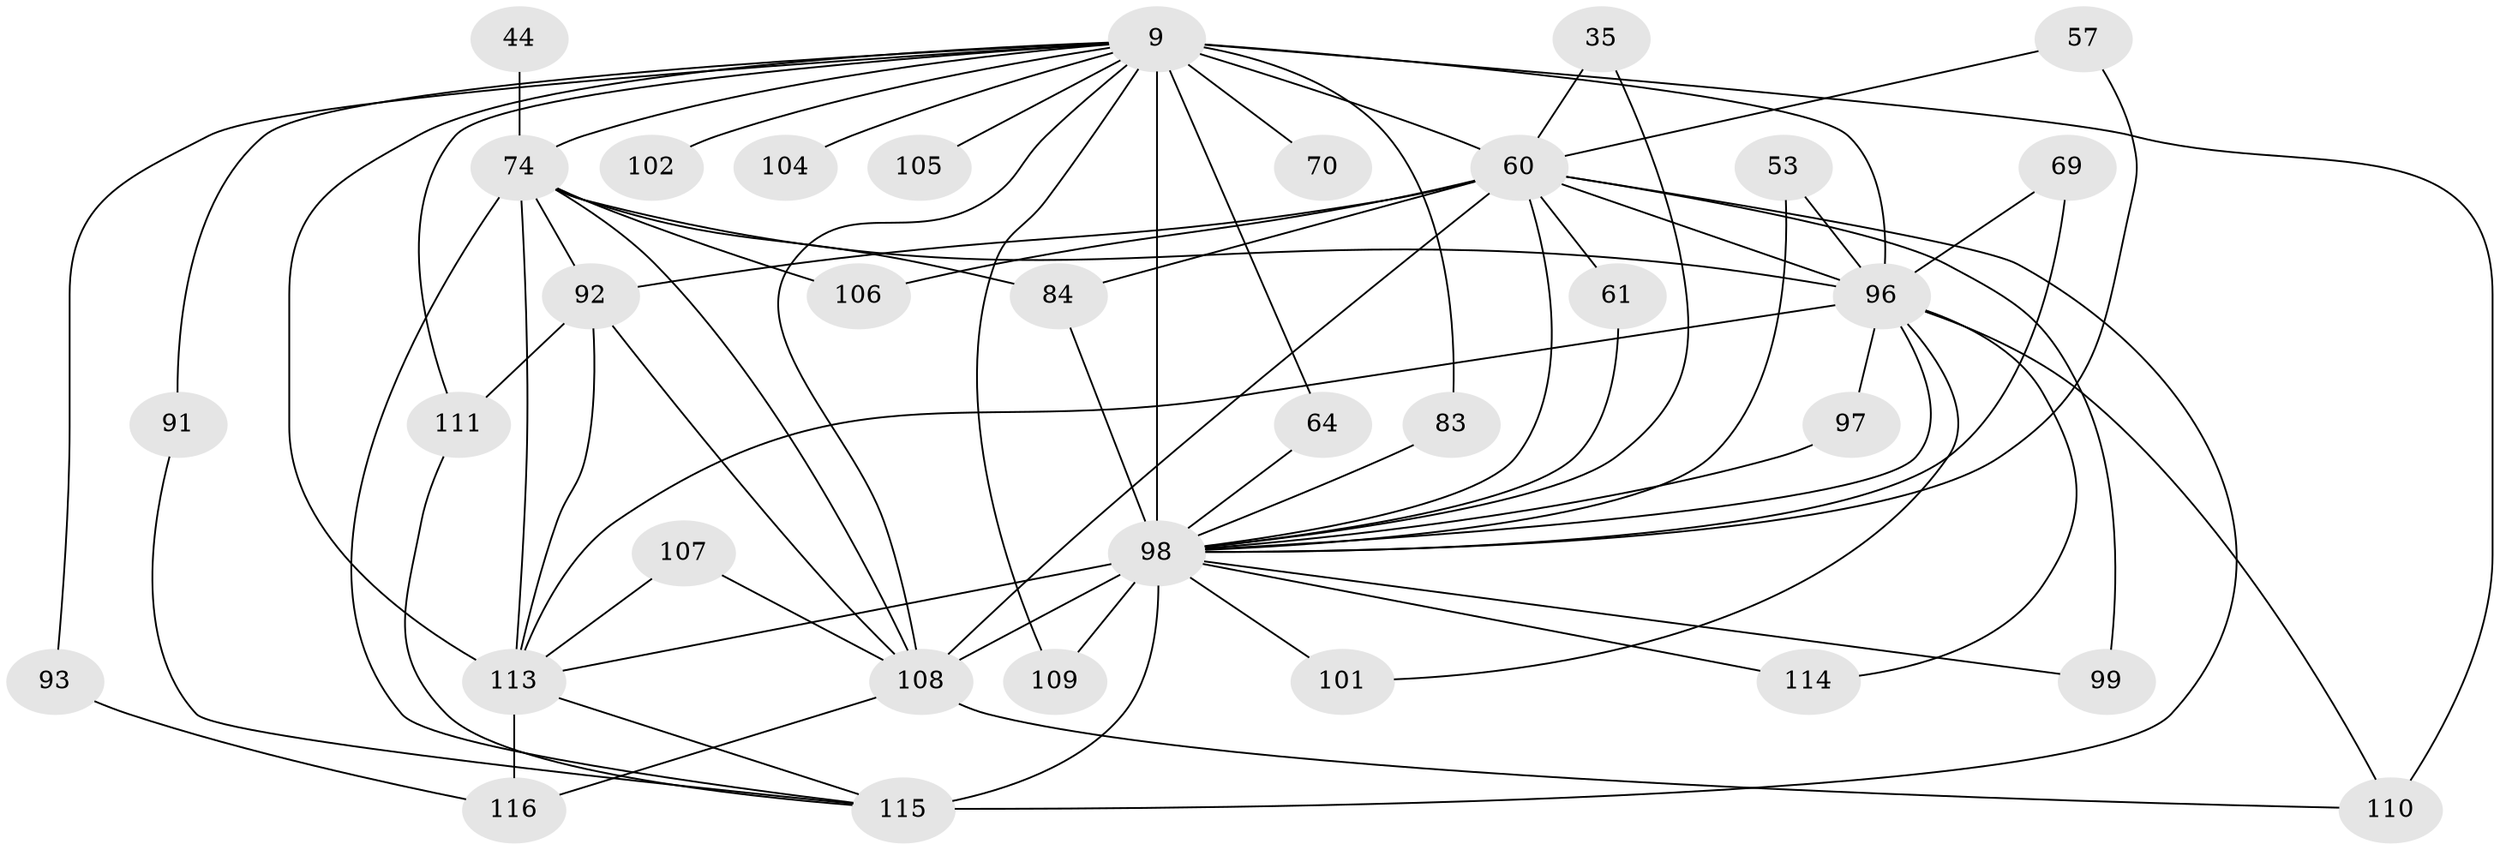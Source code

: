 // original degree distribution, {26: 0.017241379310344827, 20: 0.008620689655172414, 17: 0.008620689655172414, 18: 0.02586206896551724, 16: 0.008620689655172414, 21: 0.008620689655172414, 14: 0.008620689655172414, 3: 0.1810344827586207, 7: 0.02586206896551724, 6: 0.017241379310344827, 4: 0.11206896551724138, 5: 0.05172413793103448, 10: 0.008620689655172414, 8: 0.017241379310344827, 2: 0.5}
// Generated by graph-tools (version 1.1) at 2025/46/03/04/25 21:46:36]
// undirected, 34 vertices, 72 edges
graph export_dot {
graph [start="1"]
  node [color=gray90,style=filled];
  9 [super="+2+7"];
  35;
  44;
  53;
  57;
  60 [super="+40+8"];
  61;
  64;
  69;
  70;
  74 [super="+56+58+20+34"];
  83;
  84 [super="+77"];
  91;
  92 [super="+46+51"];
  93 [super="+25"];
  96 [super="+67+86"];
  97 [super="+88"];
  98 [super="+62+76+89+95"];
  99;
  101;
  102;
  104;
  105;
  106;
  107;
  108 [super="+94+100+41+80"];
  109;
  110 [super="+33"];
  111 [super="+78"];
  113 [super="+103+59+81+112"];
  114;
  115 [super="+90+82"];
  116 [super="+87+36"];
  9 -- 70 [weight=2];
  9 -- 91;
  9 -- 102 [weight=2];
  9 -- 104 [weight=2];
  9 -- 105 [weight=2];
  9 -- 109;
  9 -- 83;
  9 -- 93;
  9 -- 64;
  9 -- 96 [weight=10];
  9 -- 111;
  9 -- 113 [weight=11];
  9 -- 74 [weight=2];
  9 -- 108 [weight=2];
  9 -- 60 [weight=9];
  9 -- 110 [weight=2];
  9 -- 98 [weight=13];
  35 -- 60;
  35 -- 98;
  44 -- 74 [weight=2];
  53 -- 96;
  53 -- 98;
  57 -- 60;
  57 -- 98;
  60 -- 96 [weight=7];
  60 -- 99;
  60 -- 106;
  60 -- 108;
  60 -- 92 [weight=4];
  60 -- 84;
  60 -- 61;
  60 -- 115;
  60 -- 98 [weight=7];
  61 -- 98;
  64 -- 98;
  69 -- 96;
  69 -- 98;
  74 -- 96 [weight=4];
  74 -- 106;
  74 -- 84;
  74 -- 108 [weight=2];
  74 -- 113;
  74 -- 115;
  74 -- 92;
  83 -- 98;
  84 -- 98 [weight=2];
  91 -- 115;
  92 -- 111;
  92 -- 108 [weight=2];
  92 -- 113 [weight=3];
  93 -- 116 [weight=2];
  96 -- 97;
  96 -- 101;
  96 -- 110;
  96 -- 114;
  96 -- 113;
  96 -- 98 [weight=5];
  97 -- 98 [weight=2];
  98 -- 108 [weight=7];
  98 -- 101;
  98 -- 114;
  98 -- 115 [weight=5];
  98 -- 113 [weight=6];
  98 -- 99;
  98 -- 109;
  107 -- 108;
  107 -- 113;
  108 -- 110;
  108 -- 116;
  111 -- 115;
  113 -- 116 [weight=2];
  113 -- 115 [weight=3];
}
